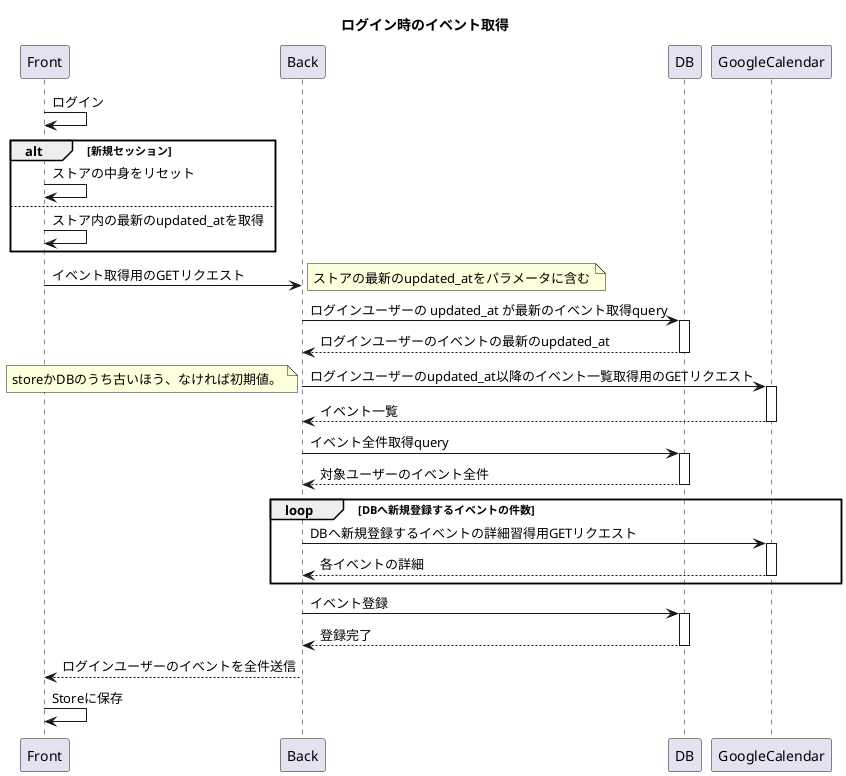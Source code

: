 @startuml event
title ログイン時のイベント取得
Front -> Front: ログイン
alt 新規セッション
    Front -> Front: ストアの中身をリセット
else
    Front -> Front: ストア内の最新のupdated_atを取得
end
Front -> Back: イベント取得用のGETリクエスト
note right:ストアの最新のupdated_atをパラメータに含む

Back -> DB: ログインユーザーの updated_at が最新のイベント取得query
activate DB
DB --> Back: ログインユーザーのイベントの最新のupdated_at
deactivate DB

Back -> GoogleCalendar: ログインユーザーのupdated_at以降のイベント一覧取得用のGETリクエスト
note left:storeかDBのうち古いほう、なければ初期値。
activate GoogleCalendar
GoogleCalendar --> Back: イベント一覧
deactivate GoogleCalendar

Back -> DB: イベント全件取得query
activate DB
DB --> Back: 対象ユーザーのイベント全件
deactivate DB

loop DBへ新規登録するイベントの件数
Back -> GoogleCalendar: DBへ新規登録するイベントの詳細習得用GETリクエスト
activate GoogleCalendar
GoogleCalendar --> Back: 各イベントの詳細
deactivate GoogleCalendar
end

Back -> DB: イベント登録
activate DB
DB --> Back: 登録完了
deactivate DB

Back --> Front: ログインユーザーのイベントを全件送信
Front -> Front: Storeに保存
@enduml
